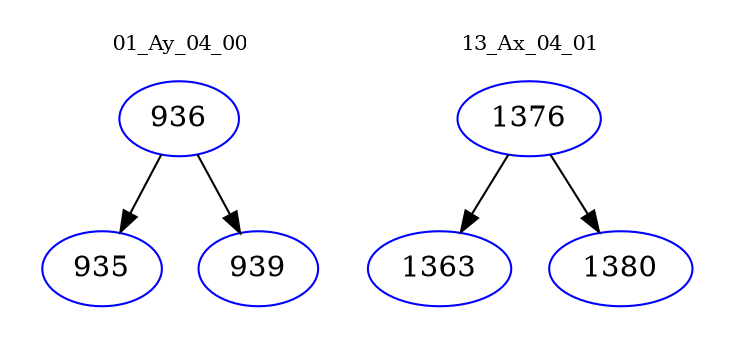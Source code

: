 digraph{
subgraph cluster_0 {
color = white
label = "01_Ay_04_00";
fontsize=10;
T0_936 [label="936", color="blue"]
T0_936 -> T0_935 [color="black"]
T0_935 [label="935", color="blue"]
T0_936 -> T0_939 [color="black"]
T0_939 [label="939", color="blue"]
}
subgraph cluster_1 {
color = white
label = "13_Ax_04_01";
fontsize=10;
T1_1376 [label="1376", color="blue"]
T1_1376 -> T1_1363 [color="black"]
T1_1363 [label="1363", color="blue"]
T1_1376 -> T1_1380 [color="black"]
T1_1380 [label="1380", color="blue"]
}
}
